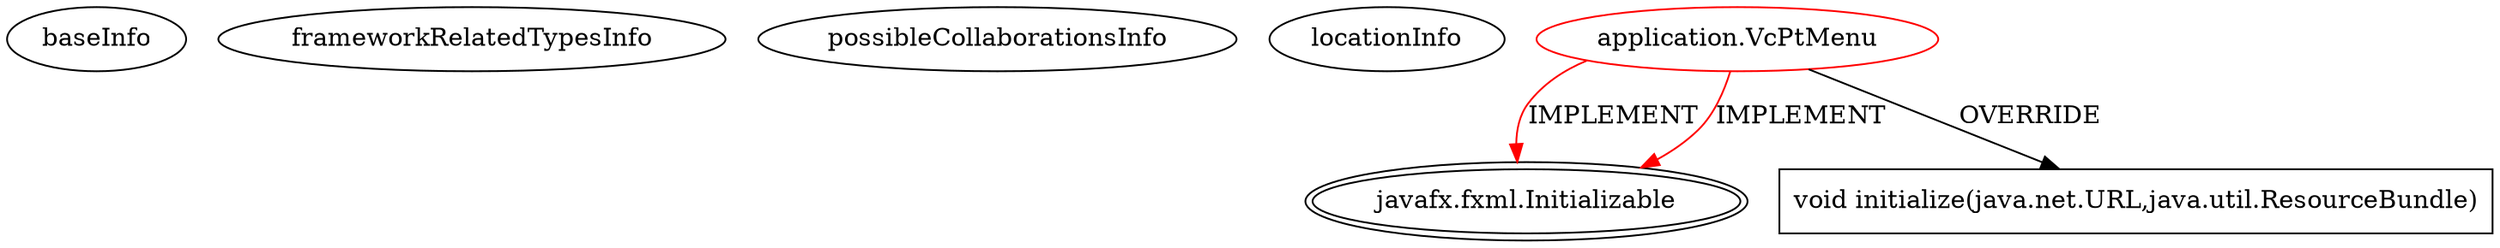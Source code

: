 digraph {
baseInfo[graphId=3680,category="extension_graph",isAnonymous=false,possibleRelation=false]
frameworkRelatedTypesInfo[0="javafx.fxml.Initializable",1="javafx.fxml.Initializable"]
possibleCollaborationsInfo[]
locationInfo[projectName="mrempala-sp",filePath="/mrempala-sp/sp-master/src/application/VcPtMenu.java",contextSignature="VcPtMenu",graphId="3680"]
0[label="application.VcPtMenu",vertexType="ROOT_CLIENT_CLASS_DECLARATION",isFrameworkType=false,color=red]
1[label="javafx.fxml.Initializable",vertexType="FRAMEWORK_INTERFACE_TYPE",isFrameworkType=true,peripheries=2]
3[label="void initialize(java.net.URL,java.util.ResourceBundle)",vertexType="OVERRIDING_METHOD_DECLARATION",isFrameworkType=false,shape=box]
0->1[label="IMPLEMENT",color=red]
0->1[label="IMPLEMENT",color=red]
0->3[label="OVERRIDE"]
}
